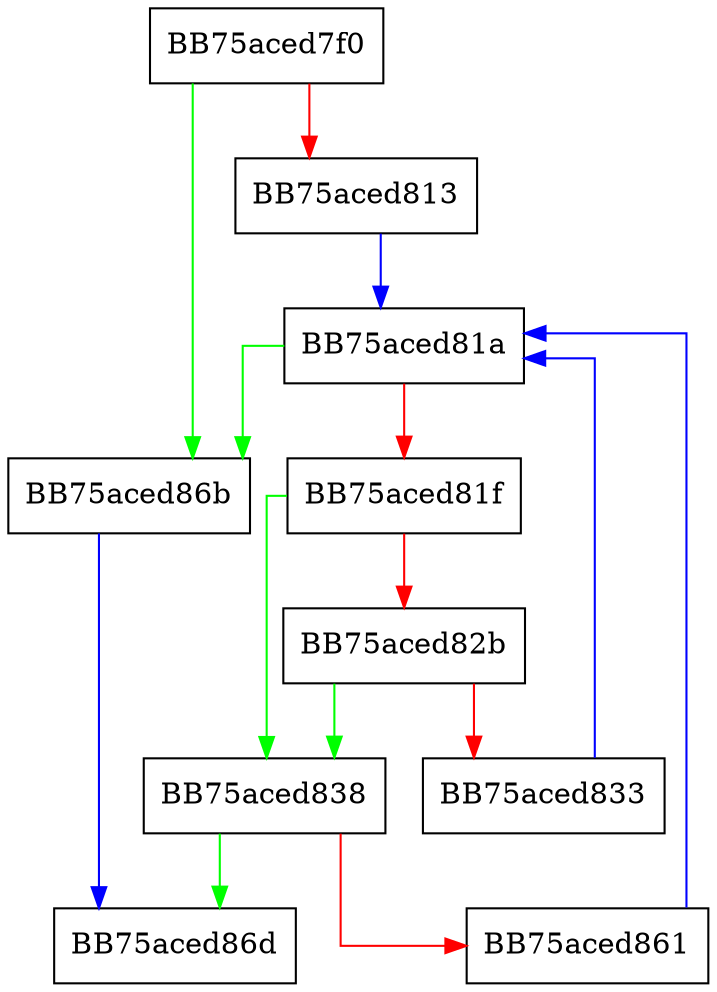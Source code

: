 digraph _unaligned_dword_psb_search {
  node [shape="box"];
  graph [splines=ortho];
  BB75aced7f0 -> BB75aced86b [color="green"];
  BB75aced7f0 -> BB75aced813 [color="red"];
  BB75aced813 -> BB75aced81a [color="blue"];
  BB75aced81a -> BB75aced86b [color="green"];
  BB75aced81a -> BB75aced81f [color="red"];
  BB75aced81f -> BB75aced838 [color="green"];
  BB75aced81f -> BB75aced82b [color="red"];
  BB75aced82b -> BB75aced838 [color="green"];
  BB75aced82b -> BB75aced833 [color="red"];
  BB75aced833 -> BB75aced81a [color="blue"];
  BB75aced838 -> BB75aced86d [color="green"];
  BB75aced838 -> BB75aced861 [color="red"];
  BB75aced861 -> BB75aced81a [color="blue"];
  BB75aced86b -> BB75aced86d [color="blue"];
}